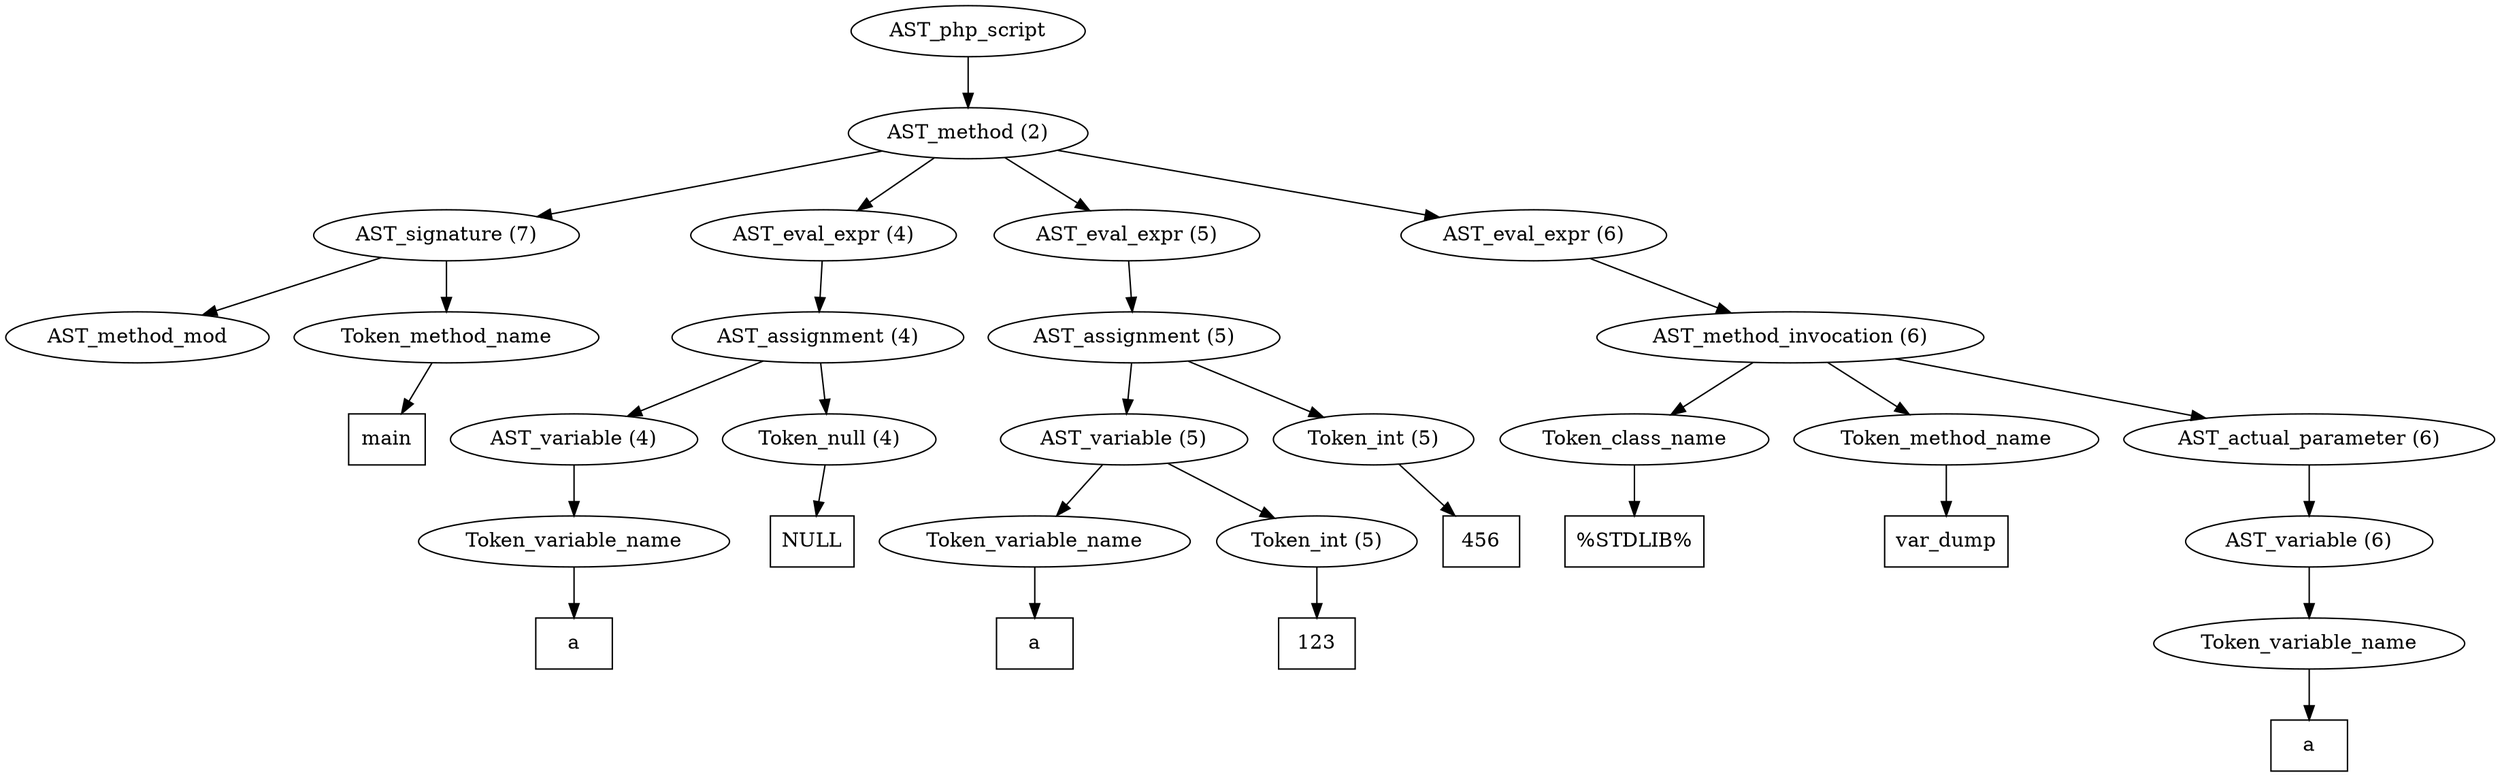 /*
 * AST in dot format generated by phc -- the PHP compiler
 */

digraph AST {
node_0 [label="AST_php_script"];
node_1 [label="AST_method (2)"];
node_2 [label="AST_signature (7)"];
node_3 [label="AST_method_mod"];
node_4 [label="Token_method_name"];
node_5 [label="main", shape=box]
node_4 -> node_5;
node_2 -> node_4;
node_2 -> node_3;
node_6 [label="AST_eval_expr (4)"];
node_7 [label="AST_assignment (4)"];
node_8 [label="AST_variable (4)"];
node_9 [label="Token_variable_name"];
node_10 [label="a", shape=box]
node_9 -> node_10;
node_8 -> node_9;
node_11 [label="Token_null (4)"];
node_12 [label="NULL", shape=box]
node_11 -> node_12;
node_7 -> node_11;
node_7 -> node_8;
node_6 -> node_7;
node_13 [label="AST_eval_expr (5)"];
node_14 [label="AST_assignment (5)"];
node_15 [label="AST_variable (5)"];
node_16 [label="Token_variable_name"];
node_17 [label="a", shape=box]
node_16 -> node_17;
node_18 [label="Token_int (5)"];
node_19 [label="123", shape=box]
node_18 -> node_19;
node_15 -> node_18;
node_15 -> node_16;
node_20 [label="Token_int (5)"];
node_21 [label="456", shape=box]
node_20 -> node_21;
node_14 -> node_20;
node_14 -> node_15;
node_13 -> node_14;
node_22 [label="AST_eval_expr (6)"];
node_23 [label="AST_method_invocation (6)"];
node_24 [label="Token_class_name"];
node_25 [label="%STDLIB%", shape=box]
node_24 -> node_25;
node_26 [label="Token_method_name"];
node_27 [label="var_dump", shape=box]
node_26 -> node_27;
node_28 [label="AST_actual_parameter (6)"];
node_29 [label="AST_variable (6)"];
node_30 [label="Token_variable_name"];
node_31 [label="a", shape=box]
node_30 -> node_31;
node_29 -> node_30;
node_28 -> node_29;
node_23 -> node_28;
node_23 -> node_26;
node_23 -> node_24;
node_22 -> node_23;
node_1 -> node_22;
node_1 -> node_13;
node_1 -> node_6;
node_1 -> node_2;
node_0 -> node_1;
}
